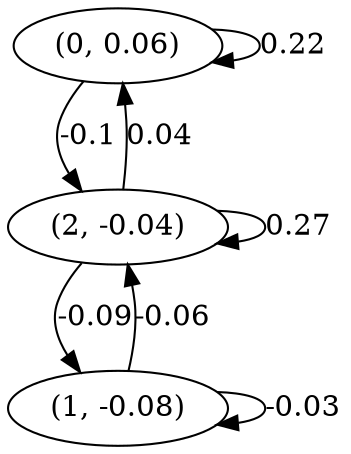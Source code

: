 digraph {
    0 [ label = "(0, 0.06)" ]
    1 [ label = "(1, -0.08)" ]
    2 [ label = "(2, -0.04)" ]
    0 -> 0 [ label = "0.22" ]
    1 -> 1 [ label = "-0.03" ]
    2 -> 2 [ label = "0.27" ]
    2 -> 0 [ label = "0.04" ]
    2 -> 1 [ label = "-0.09" ]
    0 -> 2 [ label = "-0.1" ]
    1 -> 2 [ label = "-0.06" ]
}


